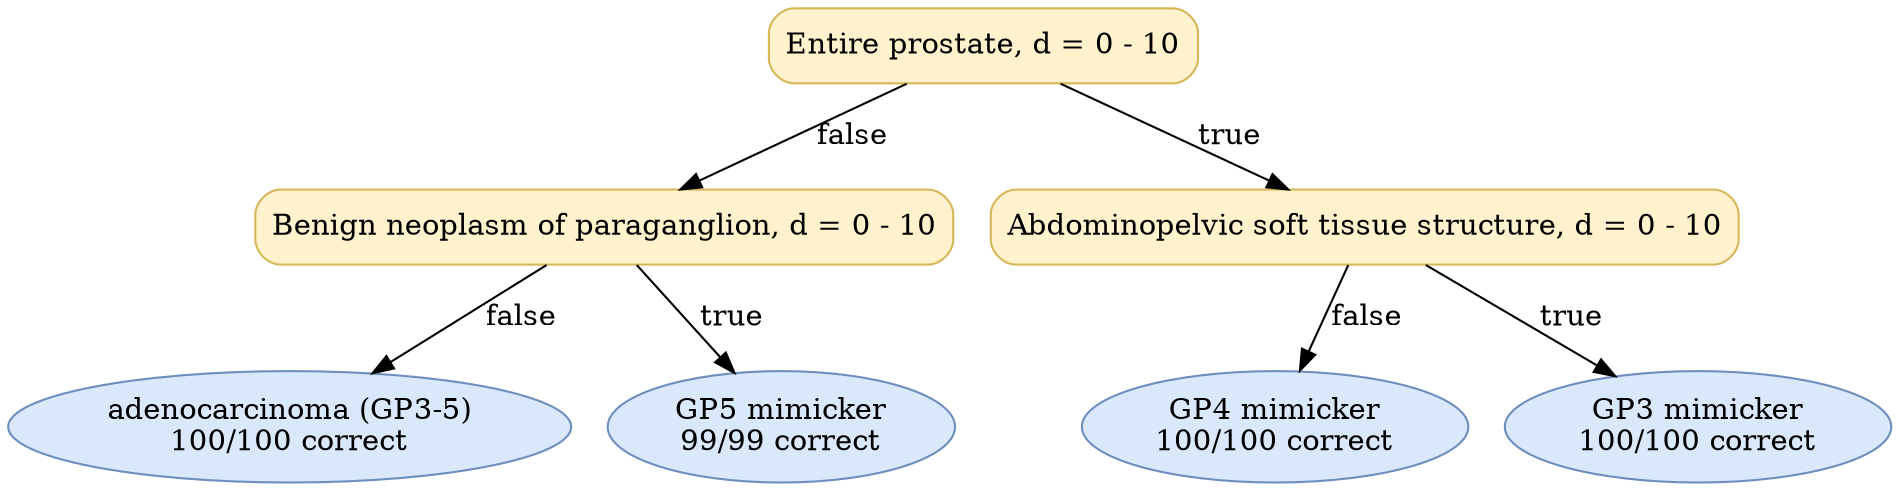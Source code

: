 digraph "DT" {
fontname="Times-Roman";
label="";
node [fontname="Times-Roman"];
Node1 [color="#D6B656", fillcolor="#FFF2CC", label="Entire prostate, d = 0 - 10", shape="box", style="rounded,filled"];
Node2 [color="#D6B656", fillcolor="#FFF2CC", label="Benign neoplasm of paraganglion, d = 0 - 10", shape="box", style="rounded,filled"];
Node3 [color="#6C8EBF", fillcolor="#DAE8FC", label=<adenocarcinoma (GP3-5)<br/>100/100 correct>, shape="ellipse", style="rounded,filled"];
Node4 [color="#6C8EBF", fillcolor="#DAE8FC", label=<GP5 mimicker<br/>99/99 correct>, shape="ellipse", style="rounded,filled"];
Node5 [color="#D6B656", fillcolor="#FFF2CC", label="Abdominopelvic soft tissue structure, d = 0 - 10", shape="box", style="rounded,filled"];
Node6 [color="#6C8EBF", fillcolor="#DAE8FC", label=<GP4 mimicker<br/>100/100 correct>, shape="ellipse", style="rounded,filled"];
Node7 [color="#6C8EBF", fillcolor="#DAE8FC", label=<GP3 mimicker<br/>100/100 correct>, shape="ellipse", style="rounded,filled"];
Node1 -> Node2  [key=0, label="false"];
Node1 -> Node5  [key=0, label="true"];
Node2 -> Node3  [key=0, label="false"];
Node2 -> Node4  [key=0, label="true"];
Node5 -> Node6  [key=0, label="false"];
Node5 -> Node7  [key=0, label="true"];
}
